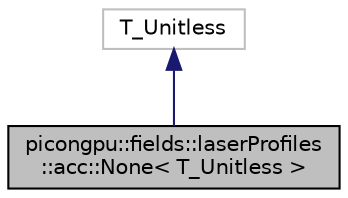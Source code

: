 digraph "picongpu::fields::laserProfiles::acc::None&lt; T_Unitless &gt;"
{
 // LATEX_PDF_SIZE
  edge [fontname="Helvetica",fontsize="10",labelfontname="Helvetica",labelfontsize="10"];
  node [fontname="Helvetica",fontsize="10",shape=record];
  Node1 [label="picongpu::fields::laserProfiles\l::acc::None\< T_Unitless \>",height=0.2,width=0.4,color="black", fillcolor="grey75", style="filled", fontcolor="black",tooltip=" "];
  Node2 -> Node1 [dir="back",color="midnightblue",fontsize="10",style="solid",fontname="Helvetica"];
  Node2 [label="T_Unitless",height=0.2,width=0.4,color="grey75", fillcolor="white", style="filled",tooltip=" "];
}
